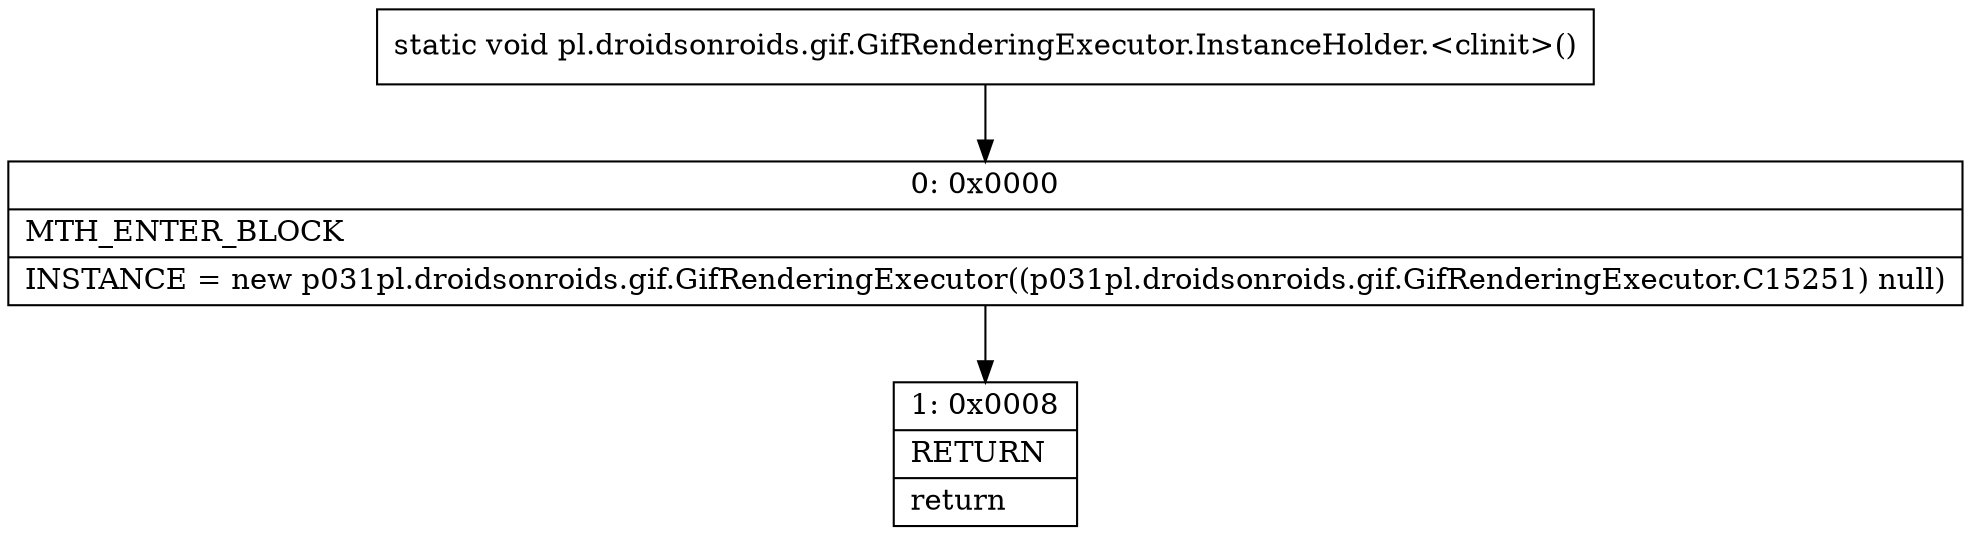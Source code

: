 digraph "CFG forpl.droidsonroids.gif.GifRenderingExecutor.InstanceHolder.\<clinit\>()V" {
Node_0 [shape=record,label="{0\:\ 0x0000|MTH_ENTER_BLOCK\l|INSTANCE = new p031pl.droidsonroids.gif.GifRenderingExecutor((p031pl.droidsonroids.gif.GifRenderingExecutor.C15251) null)\l}"];
Node_1 [shape=record,label="{1\:\ 0x0008|RETURN\l|return\l}"];
MethodNode[shape=record,label="{static void pl.droidsonroids.gif.GifRenderingExecutor.InstanceHolder.\<clinit\>() }"];
MethodNode -> Node_0;
Node_0 -> Node_1;
}

